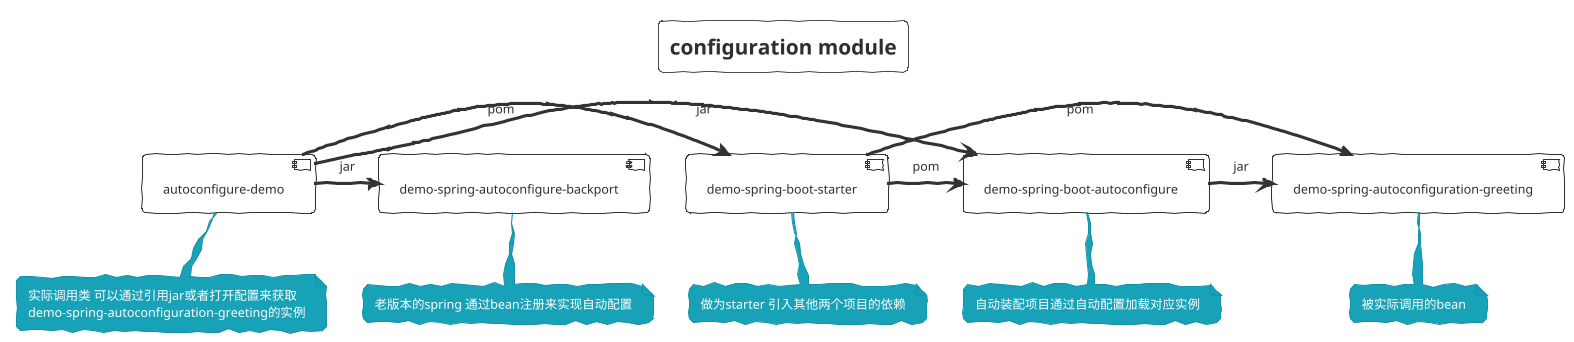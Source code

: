 @startuml CONFIGURATION_MODULE
!theme sketchy-outline
title configuration module
[autoconfigure-demo] as ad
[demo-spring-autoconfiguration-greeting] as dge
[demo-spring-boot-autoconfigure] as dsa
[demo-spring-autoconfigure-backport] as dacb
[demo-spring-boot-starter] as dsbs
note bottom of dge
   被实际调用的bean
end note
note bottom of dsa
   自动装配项目通过自动配置加载对应实例
end note
note bottom of ad
   实际调用类 可以通过引用jar或者打开配置来获取
   demo-spring-autoconfiguration-greeting的实例
end note
note bottom of dacb
   老版本的spring 通过bean注册来实现自动配置
end note

note bottom of dsbs
做为starter 引入其他两个项目的依赖
end note
dsbs->dge:pom
dsbs->dsa:pom
ad->dsbs:pom
ad ->dsa:jar 
dsa ->dge:jar 
ad ->dacb:jar
@enduml

